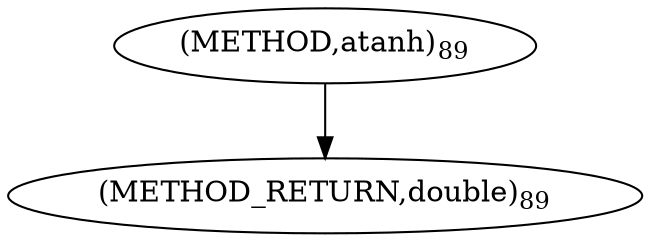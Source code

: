 digraph "atanh" {  
"20543" [label = <(METHOD,atanh)<SUB>89</SUB>> ]
"20545" [label = <(METHOD_RETURN,double)<SUB>89</SUB>> ]
  "20543" -> "20545" 
}
